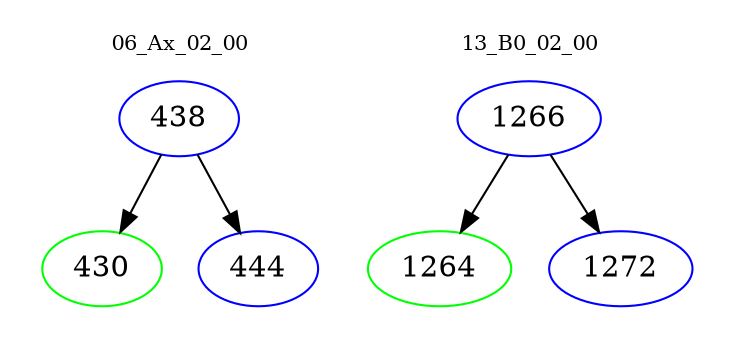 digraph{
subgraph cluster_0 {
color = white
label = "06_Ax_02_00";
fontsize=10;
T0_438 [label="438", color="blue"]
T0_438 -> T0_430 [color="black"]
T0_430 [label="430", color="green"]
T0_438 -> T0_444 [color="black"]
T0_444 [label="444", color="blue"]
}
subgraph cluster_1 {
color = white
label = "13_B0_02_00";
fontsize=10;
T1_1266 [label="1266", color="blue"]
T1_1266 -> T1_1264 [color="black"]
T1_1264 [label="1264", color="green"]
T1_1266 -> T1_1272 [color="black"]
T1_1272 [label="1272", color="blue"]
}
}
